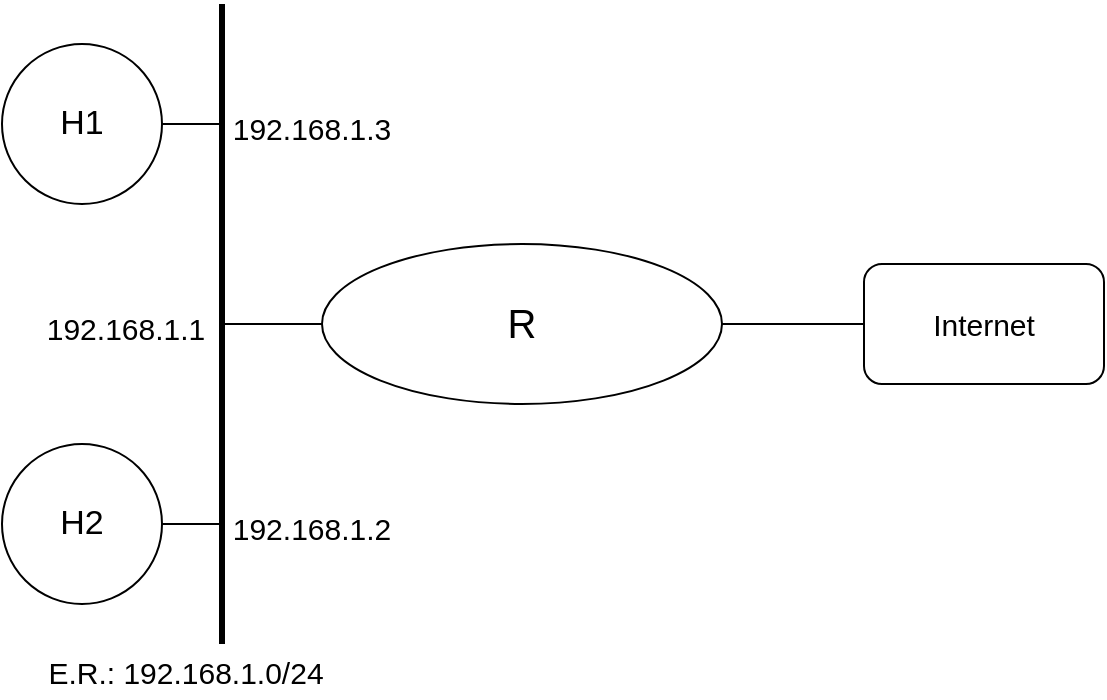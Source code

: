 <mxfile version="20.2.6" type="device"><diagram id="f8YbcAikrOy_WmCwIhZG" name="Página-1"><mxGraphModel dx="1422" dy="794" grid="1" gridSize="10" guides="1" tooltips="1" connect="1" arrows="1" fold="1" page="1" pageScale="1" pageWidth="827" pageHeight="1169" math="0" shadow="0"><root><mxCell id="0"/><mxCell id="1" parent="0"/><mxCell id="7nDh5w4yAjnmHJVCMxGV-1" value="" style="endArrow=none;html=1;rounded=0;strokeWidth=3;" edge="1" parent="1"><mxGeometry width="50" height="50" relative="1" as="geometry"><mxPoint x="248" y="480" as="sourcePoint"/><mxPoint x="248" y="160" as="targetPoint"/></mxGeometry></mxCell><mxCell id="7nDh5w4yAjnmHJVCMxGV-2" value="&lt;font style=&quot;font-size: 17px;&quot;&gt;H1&lt;/font&gt;" style="ellipse;whiteSpace=wrap;html=1;aspect=fixed;" vertex="1" parent="1"><mxGeometry x="138" y="180" width="80" height="80" as="geometry"/></mxCell><mxCell id="7nDh5w4yAjnmHJVCMxGV-3" value="" style="endArrow=none;html=1;rounded=0;strokeWidth=1;" edge="1" parent="1"><mxGeometry width="50" height="50" relative="1" as="geometry"><mxPoint x="218" y="220.0" as="sourcePoint"/><mxPoint x="248" y="220.0" as="targetPoint"/></mxGeometry></mxCell><mxCell id="7nDh5w4yAjnmHJVCMxGV-4" value="&lt;font style=&quot;font-size: 17px;&quot;&gt;H2&lt;/font&gt;" style="ellipse;whiteSpace=wrap;html=1;aspect=fixed;" vertex="1" parent="1"><mxGeometry x="138" y="380" width="80" height="80" as="geometry"/></mxCell><mxCell id="7nDh5w4yAjnmHJVCMxGV-5" value="" style="endArrow=none;html=1;rounded=0;strokeWidth=1;" edge="1" parent="1"><mxGeometry width="50" height="50" relative="1" as="geometry"><mxPoint x="218" y="420" as="sourcePoint"/><mxPoint x="248" y="420" as="targetPoint"/></mxGeometry></mxCell><mxCell id="7nDh5w4yAjnmHJVCMxGV-6" value="&lt;font style=&quot;font-size: 20px;&quot;&gt;R&lt;/font&gt;" style="ellipse;whiteSpace=wrap;html=1;fontSize=17;" vertex="1" parent="1"><mxGeometry x="298" y="280" width="200" height="80" as="geometry"/></mxCell><mxCell id="7nDh5w4yAjnmHJVCMxGV-7" value="" style="endArrow=none;html=1;rounded=0;fontSize=17;strokeWidth=1;entryX=0;entryY=0.5;entryDx=0;entryDy=0;" edge="1" parent="1" target="7nDh5w4yAjnmHJVCMxGV-6"><mxGeometry width="50" height="50" relative="1" as="geometry"><mxPoint x="248" y="320.0" as="sourcePoint"/><mxPoint x="288" y="320" as="targetPoint"/></mxGeometry></mxCell><mxCell id="7nDh5w4yAjnmHJVCMxGV-8" value="" style="endArrow=none;html=1;rounded=0;fontSize=20;strokeWidth=1;exitX=1;exitY=0.5;exitDx=0;exitDy=0;entryX=0;entryY=0.5;entryDx=0;entryDy=0;" edge="1" parent="1" source="7nDh5w4yAjnmHJVCMxGV-6" target="7nDh5w4yAjnmHJVCMxGV-26"><mxGeometry width="50" height="50" relative="1" as="geometry"><mxPoint x="439" y="440" as="sourcePoint"/><mxPoint x="539" y="320" as="targetPoint"/><Array as="points"/></mxGeometry></mxCell><mxCell id="7nDh5w4yAjnmHJVCMxGV-20" value="&lt;font style=&quot;font-size: 15px;&quot;&gt;192.168.1.3&lt;br&gt;&lt;/font&gt;" style="text;html=1;strokeColor=none;fillColor=none;align=center;verticalAlign=middle;whiteSpace=wrap;rounded=0;fontSize=20;" vertex="1" parent="1"><mxGeometry x="253" y="205" width="80" height="30" as="geometry"/></mxCell><mxCell id="7nDh5w4yAjnmHJVCMxGV-21" value="&lt;font style=&quot;font-size: 15px;&quot;&gt;192.168.1.2&lt;br&gt;&lt;/font&gt;" style="text;html=1;strokeColor=none;fillColor=none;align=center;verticalAlign=middle;whiteSpace=wrap;rounded=0;fontSize=20;" vertex="1" parent="1"><mxGeometry x="253" y="405" width="80" height="30" as="geometry"/></mxCell><mxCell id="7nDh5w4yAjnmHJVCMxGV-22" value="&lt;font style=&quot;font-size: 15px;&quot;&gt;192.168.1.1&lt;br&gt;&lt;/font&gt;" style="text;html=1;strokeColor=none;fillColor=none;align=center;verticalAlign=middle;whiteSpace=wrap;rounded=0;fontSize=20;" vertex="1" parent="1"><mxGeometry x="160" y="305" width="80" height="30" as="geometry"/></mxCell><mxCell id="7nDh5w4yAjnmHJVCMxGV-25" value="&lt;font style=&quot;font-size: 15px;&quot;&gt;E.R.: 192.168.1.0/24&lt;br&gt;&lt;/font&gt;" style="text;html=1;strokeColor=none;fillColor=none;align=center;verticalAlign=middle;whiteSpace=wrap;rounded=0;fontSize=20;" vertex="1" parent="1"><mxGeometry x="160" y="477" width="140" height="30" as="geometry"/></mxCell><mxCell id="7nDh5w4yAjnmHJVCMxGV-26" value="&lt;font style=&quot;font-size: 15px;&quot;&gt;Internet&lt;/font&gt;" style="rounded=1;whiteSpace=wrap;html=1;" vertex="1" parent="1"><mxGeometry x="569" y="290" width="120" height="60" as="geometry"/></mxCell></root></mxGraphModel></diagram></mxfile>